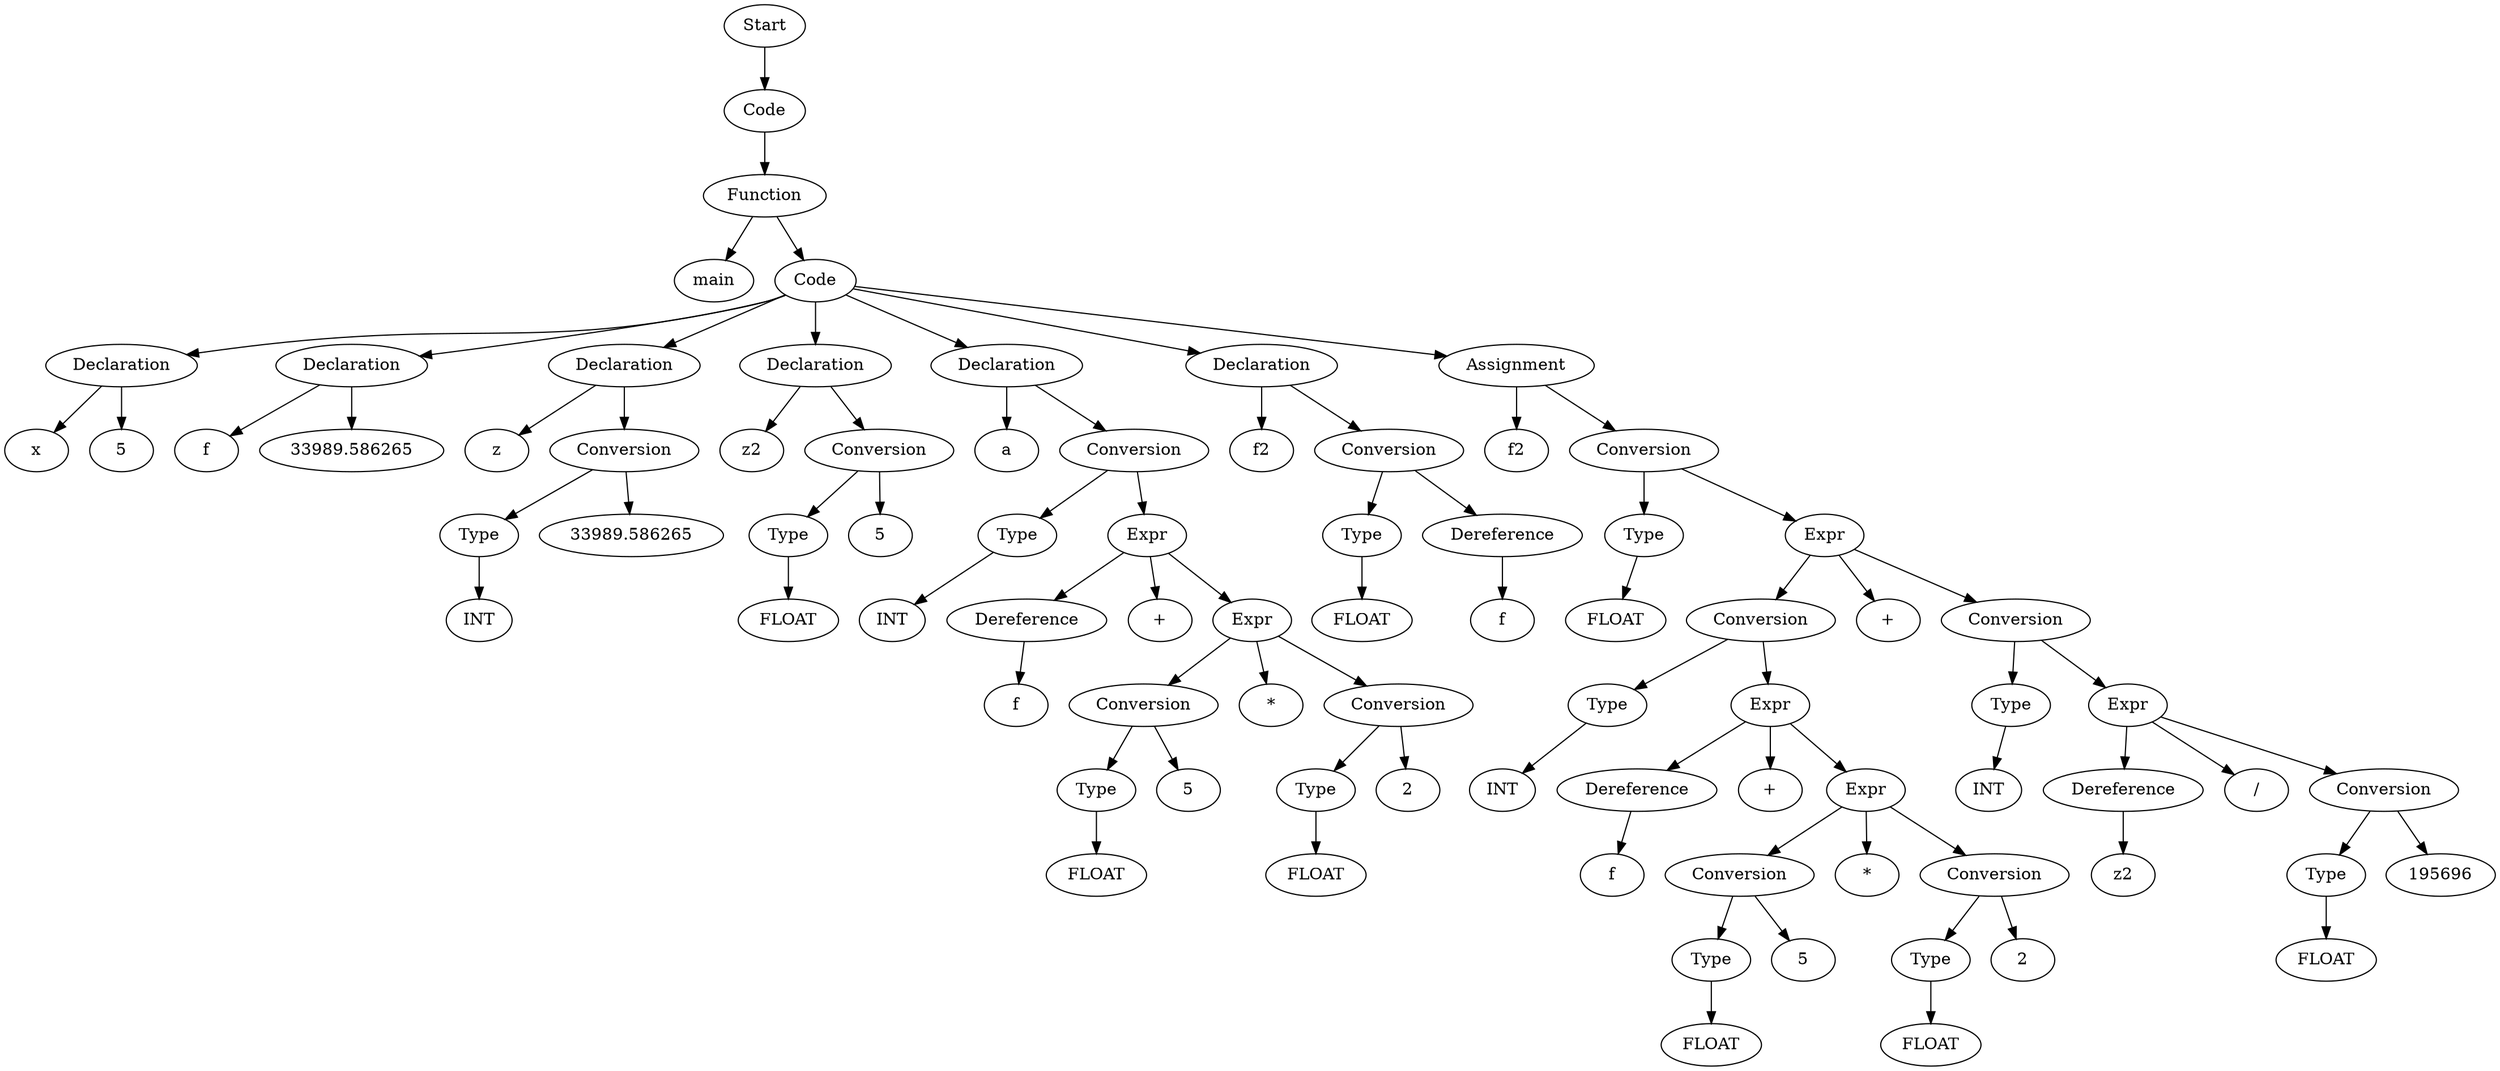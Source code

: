 digraph AST {
  "132672758146880" [label="Start"];
  "132672758146880" -> "132672758147504";
  "132672758147504" [label="Code"];
  "132672758147504" -> "132672755926256";
  "132672755926256" [label="Function"];
  "132672755926256" -> "132672755938640";
  "132672755926256" -> "132672755931536";
  "132672755938640" [label="main"];
  "132672755931536" [label="Code"];
  "132672755931536" -> "132672755927552";
  "132672755931536" -> "132672755929520";
  "132672755931536" -> "132672755937872";
  "132672755931536" -> "132672755934992";
  "132672755931536" -> "132672755932256";
  "132672755931536" -> "132672755935088";
  "132672755931536" -> "132672755938976";
  "132672755927552" [label="Declaration"];
  "132672755927552" -> "132672755930768";
  "132672755927552" -> "132672755934080";
  "132672755930768" [label="x"];
  "132672755934080" [label="5"];
  "132672755929520" [label="Declaration"];
  "132672755929520" -> "132672755929568";
  "132672755929520" -> "132672755927264";
  "132672755929568" [label="f"];
  "132672755927264" [label="33989.586265"];
  "132672755937872" [label="Declaration"];
  "132672755937872" -> "132672755938448";
  "132672755937872" -> "132672755938400";
  "132672755938448" [label="z"];
  "132672755938400" [label="Conversion"];
  "132672755938400" -> "132672755930144";
  "132672755938400" -> "132672755936960";
  "132672755930144" [label="Type"];
  "132672755930144" -> "132672755925776";
  "132672755925776" [label="INT"];
  "132672755936960" [label="33989.586265"];
  "132672755934992" [label="Declaration"];
  "132672755934992" -> "132672755936864";
  "132672755934992" -> "132672755939264";
  "132672755936864" [label="z2"];
  "132672755939264" [label="Conversion"];
  "132672755939264" -> "132672755936768";
  "132672755939264" -> "132672755932592";
  "132672755936768" [label="Type"];
  "132672755936768" -> "132672755939936";
  "132672755939936" [label="FLOAT"];
  "132672755932592" [label="5"];
  "132672755932256" [label="Declaration"];
  "132672755932256" -> "132672755937152";
  "132672755932256" -> "132672755937536";
  "132672755937152" [label="a"];
  "132672755937536" [label="Conversion"];
  "132672755937536" -> "132672755927168";
  "132672755937536" -> "132672755937392";
  "132672755927168" [label="Type"];
  "132672755927168" -> "132672755935760";
  "132672755935760" [label="INT"];
  "132672755937392" [label="Expr"];
  "132672755937392" -> "132672755934320";
  "132672755937392" -> "132672755939168";
  "132672755937392" -> "132672755928032";
  "132672755934320" [label="Dereference"];
  "132672755934320" -> "132672755930192";
  "132672755930192" [label="f"];
  "132672755939168" [label="+"];
  "132672755928032" [label="Expr"];
  "132672755928032" -> "132672755940464";
  "132672755928032" -> "132672755935952";
  "132672755928032" -> "132672755938544";
  "132672755940464" [label="Conversion"];
  "132672755940464" -> "132672755940224";
  "132672755940464" -> "132672755937488";
  "132672755940224" [label="Type"];
  "132672755940224" -> "132672755937728";
  "132672755937728" [label="FLOAT"];
  "132672755937488" [label="5"];
  "132672755935952" [label="*"];
  "132672755938544" [label="Conversion"];
  "132672755938544" -> "132672755940272";
  "132672755938544" -> "132672755928512";
  "132672755940272" [label="Type"];
  "132672755940272" -> "132672755935712";
  "132672755935712" [label="FLOAT"];
  "132672755928512" [label="2"];
  "132672755935088" [label="Declaration"];
  "132672755935088" -> "132672755933264";
  "132672755935088" -> "132672755932208";
  "132672755933264" [label="f2"];
  "132672755932208" [label="Conversion"];
  "132672755932208" -> "132672755930624";
  "132672755932208" -> "132672755939360";
  "132672755930624" [label="Type"];
  "132672755930624" -> "132672755939600";
  "132672755939600" [label="FLOAT"];
  "132672755939360" [label="Dereference"];
  "132672755939360" -> "132672755930960";
  "132672755930960" [label="f"];
  "132672755938976" [label="Assignment"];
  "132672755938976" -> "132672755938592";
  "132672755938976" -> "132672755940656";
  "132672755938592" [label="f2"];
  "132672755940656" [label="Conversion"];
  "132672755940656" -> "132672755941232";
  "132672755940656" -> "132672755940512";
  "132672755941232" [label="Type"];
  "132672755941232" -> "132672755940944";
  "132672755940944" [label="FLOAT"];
  "132672755940512" [label="Expr"];
  "132672755940512" -> "132672755941088";
  "132672755940512" -> "132672755940176";
  "132672755940512" -> "132672756155200";
  "132672755941088" [label="Conversion"];
  "132672755941088" -> "132672755939408";
  "132672755941088" -> "132672756065728";
  "132672755939408" [label="Type"];
  "132672755939408" -> "132672756058624";
  "132672756058624" [label="INT"];
  "132672756065728" [label="Expr"];
  "132672756065728" -> "132672756066064";
  "132672756065728" -> "132672756154960";
  "132672756065728" -> "132672756065104";
  "132672756066064" [label="Dereference"];
  "132672756066064" -> "132672756155056";
  "132672756155056" [label="f"];
  "132672756154960" [label="+"];
  "132672756065104" [label="Expr"];
  "132672756065104" -> "132672756065344";
  "132672756065104" -> "132672756065488";
  "132672756065104" -> "132672756058864";
  "132672756065344" [label="Conversion"];
  "132672756065344" -> "132672756065584";
  "132672756065344" -> "132672756067072";
  "132672756065584" [label="Type"];
  "132672756065584" -> "132672756065824";
  "132672756065824" [label="FLOAT"];
  "132672756067072" [label="5"];
  "132672756065488" [label="*"];
  "132672756058864" [label="Conversion"];
  "132672756058864" -> "132672756059056";
  "132672756058864" -> "132672756065632";
  "132672756059056" [label="Type"];
  "132672756059056" -> "132672756065152";
  "132672756065152" [label="FLOAT"];
  "132672756065632" [label="2"];
  "132672755940176" [label="+"];
  "132672756155200" [label="Conversion"];
  "132672756155200" -> "132672756155296";
  "132672756155200" -> "132672755940608";
  "132672756155296" [label="Type"];
  "132672756155296" -> "132672756155392";
  "132672756155392" [label="INT"];
  "132672755940608" [label="Expr"];
  "132672755940608" -> "132672755935424";
  "132672755940608" -> "132672755939696";
  "132672755940608" -> "132672756065248";
  "132672755935424" [label="Dereference"];
  "132672755935424" -> "132672755929904";
  "132672755929904" [label="z2"];
  "132672755939696" [label="/"];
  "132672756065248" [label="Conversion"];
  "132672756065248" -> "132672756154768";
  "132672756065248" -> "132672755941136";
  "132672756154768" [label="Type"];
  "132672756154768" -> "132672756155152";
  "132672756155152" [label="FLOAT"];
  "132672755941136" [label="195696"];
}

